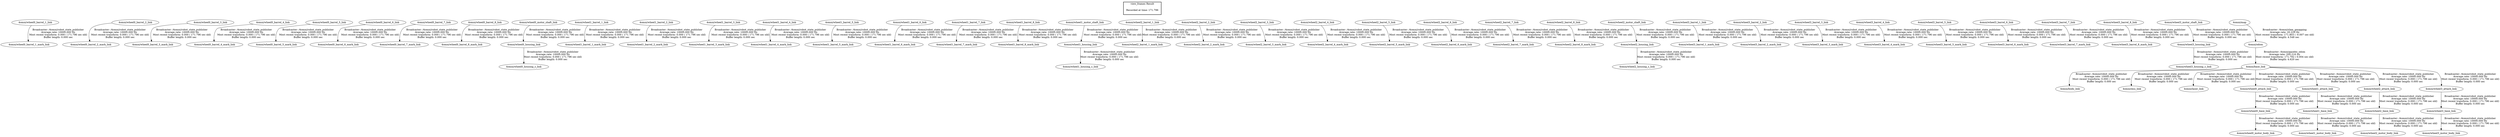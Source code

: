 digraph G {
"4omni/base_link" -> "4omni/body_link"[label="Broadcaster: /4omni/robot_state_publisher\nAverage rate: 10000.000 Hz\nMost recent transform: 0.000 ( 171.796 sec old)\nBuffer length: 0.000 sec\n"];
"4omni/odom" -> "4omni/base_link"[label="Broadcaster: /4omni/gazebo_odom\nAverage rate: 200.216 Hz\nMost recent transform: 171.792 ( 0.004 sec old)\nBuffer length: 4.620 sec\n"];
"4omni/base_link" -> "4omni/imu_link"[label="Broadcaster: /4omni/robot_state_publisher\nAverage rate: 10000.000 Hz\nMost recent transform: 0.000 ( 171.796 sec old)\nBuffer length: 0.000 sec\n"];
"4omni/base_link" -> "4omni/laser_link"[label="Broadcaster: /4omni/robot_state_publisher\nAverage rate: 10000.000 Hz\nMost recent transform: 0.000 ( 171.796 sec old)\nBuffer length: 0.000 sec\n"];
"4omni/base_link" -> "4omni/wheel0_attach_link"[label="Broadcaster: /4omni/robot_state_publisher\nAverage rate: 10000.000 Hz\nMost recent transform: 0.000 ( 171.796 sec old)\nBuffer length: 0.000 sec\n"];
"4omni/wheel0_barrel_1_link" -> "4omni/wheel0_barrel_1_mark_link"[label="Broadcaster: /4omni/robot_state_publisher\nAverage rate: 10000.000 Hz\nMost recent transform: 0.000 ( 171.796 sec old)\nBuffer length: 0.000 sec\n"];
"4omni/wheel0_barrel_2_link" -> "4omni/wheel0_barrel_2_mark_link"[label="Broadcaster: /4omni/robot_state_publisher\nAverage rate: 10000.000 Hz\nMost recent transform: 0.000 ( 171.796 sec old)\nBuffer length: 0.000 sec\n"];
"4omni/wheel0_barrel_3_link" -> "4omni/wheel0_barrel_3_mark_link"[label="Broadcaster: /4omni/robot_state_publisher\nAverage rate: 10000.000 Hz\nMost recent transform: 0.000 ( 171.796 sec old)\nBuffer length: 0.000 sec\n"];
"4omni/wheel0_barrel_4_link" -> "4omni/wheel0_barrel_4_mark_link"[label="Broadcaster: /4omni/robot_state_publisher\nAverage rate: 10000.000 Hz\nMost recent transform: 0.000 ( 171.796 sec old)\nBuffer length: 0.000 sec\n"];
"4omni/wheel0_barrel_5_link" -> "4omni/wheel0_barrel_5_mark_link"[label="Broadcaster: /4omni/robot_state_publisher\nAverage rate: 10000.000 Hz\nMost recent transform: 0.000 ( 171.796 sec old)\nBuffer length: 0.000 sec\n"];
"4omni/wheel0_barrel_6_link" -> "4omni/wheel0_barrel_6_mark_link"[label="Broadcaster: /4omni/robot_state_publisher\nAverage rate: 10000.000 Hz\nMost recent transform: 0.000 ( 171.796 sec old)\nBuffer length: 0.000 sec\n"];
"4omni/wheel0_barrel_7_link" -> "4omni/wheel0_barrel_7_mark_link"[label="Broadcaster: /4omni/robot_state_publisher\nAverage rate: 10000.000 Hz\nMost recent transform: 0.000 ( 171.796 sec old)\nBuffer length: 0.000 sec\n"];
"4omni/wheel0_barrel_8_link" -> "4omni/wheel0_barrel_8_mark_link"[label="Broadcaster: /4omni/robot_state_publisher\nAverage rate: 10000.000 Hz\nMost recent transform: 0.000 ( 171.796 sec old)\nBuffer length: 0.000 sec\n"];
"4omni/wheel0_attach_link" -> "4omni/wheel0_base_link"[label="Broadcaster: /4omni/robot_state_publisher\nAverage rate: 10000.000 Hz\nMost recent transform: 0.000 ( 171.796 sec old)\nBuffer length: 0.000 sec\n"];
"4omni/wheel0_motor_shaft_link" -> "4omni/wheel0_housing_link"[label="Broadcaster: /4omni/robot_state_publisher\nAverage rate: 10000.000 Hz\nMost recent transform: 0.000 ( 171.796 sec old)\nBuffer length: 0.000 sec\n"];
"4omni/wheel0_housing_link" -> "4omni/wheel0_housing_s_link"[label="Broadcaster: /4omni/robot_state_publisher\nAverage rate: 10000.000 Hz\nMost recent transform: 0.000 ( 171.796 sec old)\nBuffer length: 0.000 sec\n"];
"4omni/wheel0_base_link" -> "4omni/wheel0_motor_body_link"[label="Broadcaster: /4omni/robot_state_publisher\nAverage rate: 10000.000 Hz\nMost recent transform: 0.000 ( 171.796 sec old)\nBuffer length: 0.000 sec\n"];
"4omni/base_link" -> "4omni/wheel1_attach_link"[label="Broadcaster: /4omni/robot_state_publisher\nAverage rate: 10000.000 Hz\nMost recent transform: 0.000 ( 171.796 sec old)\nBuffer length: 0.000 sec\n"];
"4omni/wheel1_barrel_1_link" -> "4omni/wheel1_barrel_1_mark_link"[label="Broadcaster: /4omni/robot_state_publisher\nAverage rate: 10000.000 Hz\nMost recent transform: 0.000 ( 171.796 sec old)\nBuffer length: 0.000 sec\n"];
"4omni/wheel1_barrel_2_link" -> "4omni/wheel1_barrel_2_mark_link"[label="Broadcaster: /4omni/robot_state_publisher\nAverage rate: 10000.000 Hz\nMost recent transform: 0.000 ( 171.796 sec old)\nBuffer length: 0.000 sec\n"];
"4omni/wheel1_barrel_3_link" -> "4omni/wheel1_barrel_3_mark_link"[label="Broadcaster: /4omni/robot_state_publisher\nAverage rate: 10000.000 Hz\nMost recent transform: 0.000 ( 171.796 sec old)\nBuffer length: 0.000 sec\n"];
"4omni/wheel1_barrel_4_link" -> "4omni/wheel1_barrel_4_mark_link"[label="Broadcaster: /4omni/robot_state_publisher\nAverage rate: 10000.000 Hz\nMost recent transform: 0.000 ( 171.796 sec old)\nBuffer length: 0.000 sec\n"];
"4omni/wheel1_barrel_5_link" -> "4omni/wheel1_barrel_5_mark_link"[label="Broadcaster: /4omni/robot_state_publisher\nAverage rate: 10000.000 Hz\nMost recent transform: 0.000 ( 171.796 sec old)\nBuffer length: 0.000 sec\n"];
"4omni/wheel1_barrel_6_link" -> "4omni/wheel1_barrel_6_mark_link"[label="Broadcaster: /4omni/robot_state_publisher\nAverage rate: 10000.000 Hz\nMost recent transform: 0.000 ( 171.796 sec old)\nBuffer length: 0.000 sec\n"];
"4omni/wheel1_barrel_7_link" -> "4omni/wheel1_barrel_7_mark_link"[label="Broadcaster: /4omni/robot_state_publisher\nAverage rate: 10000.000 Hz\nMost recent transform: 0.000 ( 171.796 sec old)\nBuffer length: 0.000 sec\n"];
"4omni/wheel1_barrel_8_link" -> "4omni/wheel1_barrel_8_mark_link"[label="Broadcaster: /4omni/robot_state_publisher\nAverage rate: 10000.000 Hz\nMost recent transform: 0.000 ( 171.796 sec old)\nBuffer length: 0.000 sec\n"];
"4omni/wheel1_attach_link" -> "4omni/wheel1_base_link"[label="Broadcaster: /4omni/robot_state_publisher\nAverage rate: 10000.000 Hz\nMost recent transform: 0.000 ( 171.796 sec old)\nBuffer length: 0.000 sec\n"];
"4omni/wheel1_motor_shaft_link" -> "4omni/wheel1_housing_link"[label="Broadcaster: /4omni/robot_state_publisher\nAverage rate: 10000.000 Hz\nMost recent transform: 0.000 ( 171.796 sec old)\nBuffer length: 0.000 sec\n"];
"4omni/wheel1_housing_link" -> "4omni/wheel1_housing_s_link"[label="Broadcaster: /4omni/robot_state_publisher\nAverage rate: 10000.000 Hz\nMost recent transform: 0.000 ( 171.796 sec old)\nBuffer length: 0.000 sec\n"];
"4omni/wheel1_base_link" -> "4omni/wheel1_motor_body_link"[label="Broadcaster: /4omni/robot_state_publisher\nAverage rate: 10000.000 Hz\nMost recent transform: 0.000 ( 171.796 sec old)\nBuffer length: 0.000 sec\n"];
"4omni/base_link" -> "4omni/wheel2_attach_link"[label="Broadcaster: /4omni/robot_state_publisher\nAverage rate: 10000.000 Hz\nMost recent transform: 0.000 ( 171.796 sec old)\nBuffer length: 0.000 sec\n"];
"4omni/wheel2_barrel_1_link" -> "4omni/wheel2_barrel_1_mark_link"[label="Broadcaster: /4omni/robot_state_publisher\nAverage rate: 10000.000 Hz\nMost recent transform: 0.000 ( 171.796 sec old)\nBuffer length: 0.000 sec\n"];
"4omni/wheel2_barrel_2_link" -> "4omni/wheel2_barrel_2_mark_link"[label="Broadcaster: /4omni/robot_state_publisher\nAverage rate: 10000.000 Hz\nMost recent transform: 0.000 ( 171.796 sec old)\nBuffer length: 0.000 sec\n"];
"4omni/wheel2_barrel_3_link" -> "4omni/wheel2_barrel_3_mark_link"[label="Broadcaster: /4omni/robot_state_publisher\nAverage rate: 10000.000 Hz\nMost recent transform: 0.000 ( 171.796 sec old)\nBuffer length: 0.000 sec\n"];
"4omni/wheel2_barrel_4_link" -> "4omni/wheel2_barrel_4_mark_link"[label="Broadcaster: /4omni/robot_state_publisher\nAverage rate: 10000.000 Hz\nMost recent transform: 0.000 ( 171.796 sec old)\nBuffer length: 0.000 sec\n"];
"4omni/wheel2_barrel_5_link" -> "4omni/wheel2_barrel_5_mark_link"[label="Broadcaster: /4omni/robot_state_publisher\nAverage rate: 10000.000 Hz\nMost recent transform: 0.000 ( 171.796 sec old)\nBuffer length: 0.000 sec\n"];
"4omni/wheel2_barrel_6_link" -> "4omni/wheel2_barrel_6_mark_link"[label="Broadcaster: /4omni/robot_state_publisher\nAverage rate: 10000.000 Hz\nMost recent transform: 0.000 ( 171.796 sec old)\nBuffer length: 0.000 sec\n"];
"4omni/wheel2_barrel_7_link" -> "4omni/wheel2_barrel_7_mark_link"[label="Broadcaster: /4omni/robot_state_publisher\nAverage rate: 10000.000 Hz\nMost recent transform: 0.000 ( 171.796 sec old)\nBuffer length: 0.000 sec\n"];
"4omni/wheel2_barrel_8_link" -> "4omni/wheel2_barrel_8_mark_link"[label="Broadcaster: /4omni/robot_state_publisher\nAverage rate: 10000.000 Hz\nMost recent transform: 0.000 ( 171.796 sec old)\nBuffer length: 0.000 sec\n"];
"4omni/wheel2_attach_link" -> "4omni/wheel2_base_link"[label="Broadcaster: /4omni/robot_state_publisher\nAverage rate: 10000.000 Hz\nMost recent transform: 0.000 ( 171.796 sec old)\nBuffer length: 0.000 sec\n"];
"4omni/wheel2_motor_shaft_link" -> "4omni/wheel2_housing_link"[label="Broadcaster: /4omni/robot_state_publisher\nAverage rate: 10000.000 Hz\nMost recent transform: 0.000 ( 171.796 sec old)\nBuffer length: 0.000 sec\n"];
"4omni/wheel2_housing_link" -> "4omni/wheel2_housing_s_link"[label="Broadcaster: /4omni/robot_state_publisher\nAverage rate: 10000.000 Hz\nMost recent transform: 0.000 ( 171.796 sec old)\nBuffer length: 0.000 sec\n"];
"4omni/wheel2_base_link" -> "4omni/wheel2_motor_body_link"[label="Broadcaster: /4omni/robot_state_publisher\nAverage rate: 10000.000 Hz\nMost recent transform: 0.000 ( 171.796 sec old)\nBuffer length: 0.000 sec\n"];
"4omni/base_link" -> "4omni/wheel3_attach_link"[label="Broadcaster: /4omni/robot_state_publisher\nAverage rate: 10000.000 Hz\nMost recent transform: 0.000 ( 171.796 sec old)\nBuffer length: 0.000 sec\n"];
"4omni/wheel3_barrel_1_link" -> "4omni/wheel3_barrel_1_mark_link"[label="Broadcaster: /4omni/robot_state_publisher\nAverage rate: 10000.000 Hz\nMost recent transform: 0.000 ( 171.796 sec old)\nBuffer length: 0.000 sec\n"];
"4omni/wheel3_barrel_2_link" -> "4omni/wheel3_barrel_2_mark_link"[label="Broadcaster: /4omni/robot_state_publisher\nAverage rate: 10000.000 Hz\nMost recent transform: 0.000 ( 171.796 sec old)\nBuffer length: 0.000 sec\n"];
"4omni/wheel3_barrel_3_link" -> "4omni/wheel3_barrel_3_mark_link"[label="Broadcaster: /4omni/robot_state_publisher\nAverage rate: 10000.000 Hz\nMost recent transform: 0.000 ( 171.796 sec old)\nBuffer length: 0.000 sec\n"];
"4omni/wheel3_barrel_4_link" -> "4omni/wheel3_barrel_4_mark_link"[label="Broadcaster: /4omni/robot_state_publisher\nAverage rate: 10000.000 Hz\nMost recent transform: 0.000 ( 171.796 sec old)\nBuffer length: 0.000 sec\n"];
"4omni/wheel3_barrel_5_link" -> "4omni/wheel3_barrel_5_mark_link"[label="Broadcaster: /4omni/robot_state_publisher\nAverage rate: 10000.000 Hz\nMost recent transform: 0.000 ( 171.796 sec old)\nBuffer length: 0.000 sec\n"];
"4omni/wheel3_barrel_6_link" -> "4omni/wheel3_barrel_6_mark_link"[label="Broadcaster: /4omni/robot_state_publisher\nAverage rate: 10000.000 Hz\nMost recent transform: 0.000 ( 171.796 sec old)\nBuffer length: 0.000 sec\n"];
"4omni/wheel3_barrel_7_link" -> "4omni/wheel3_barrel_7_mark_link"[label="Broadcaster: /4omni/robot_state_publisher\nAverage rate: 10000.000 Hz\nMost recent transform: 0.000 ( 171.796 sec old)\nBuffer length: 0.000 sec\n"];
"4omni/wheel3_barrel_8_link" -> "4omni/wheel3_barrel_8_mark_link"[label="Broadcaster: /4omni/robot_state_publisher\nAverage rate: 10000.000 Hz\nMost recent transform: 0.000 ( 171.796 sec old)\nBuffer length: 0.000 sec\n"];
"4omni/wheel3_attach_link" -> "4omni/wheel3_base_link"[label="Broadcaster: /4omni/robot_state_publisher\nAverage rate: 10000.000 Hz\nMost recent transform: 0.000 ( 171.796 sec old)\nBuffer length: 0.000 sec\n"];
"4omni/wheel3_motor_shaft_link" -> "4omni/wheel3_housing_link"[label="Broadcaster: /4omni/robot_state_publisher\nAverage rate: 10000.000 Hz\nMost recent transform: 0.000 ( 171.796 sec old)\nBuffer length: 0.000 sec\n"];
"4omni/wheel3_housing_link" -> "4omni/wheel3_housing_s_link"[label="Broadcaster: /4omni/robot_state_publisher\nAverage rate: 10000.000 Hz\nMost recent transform: 0.000 ( 171.796 sec old)\nBuffer length: 0.000 sec\n"];
"4omni/wheel3_base_link" -> "4omni/wheel3_motor_body_link"[label="Broadcaster: /4omni/robot_state_publisher\nAverage rate: 10000.000 Hz\nMost recent transform: 0.000 ( 171.796 sec old)\nBuffer length: 0.000 sec\n"];
"4omni/map" -> "4omni/odom"[label="Broadcaster: /4omni/slam_gmapping\nAverage rate: 20.229 Hz\nMost recent transform: 171.803 ( -0.007 sec old)\nBuffer length: 4.548 sec\n"];
edge [style=invis];
 subgraph cluster_legend { style=bold; color=black; label ="view_frames Result";
"Recorded at time: 171.796"[ shape=plaintext ] ;
 }->"4omni/wheel0_barrel_1_link";
edge [style=invis];
 subgraph cluster_legend { style=bold; color=black; label ="view_frames Result";
"Recorded at time: 171.796"[ shape=plaintext ] ;
 }->"4omni/wheel0_barrel_2_link";
edge [style=invis];
 subgraph cluster_legend { style=bold; color=black; label ="view_frames Result";
"Recorded at time: 171.796"[ shape=plaintext ] ;
 }->"4omni/wheel0_barrel_3_link";
edge [style=invis];
 subgraph cluster_legend { style=bold; color=black; label ="view_frames Result";
"Recorded at time: 171.796"[ shape=plaintext ] ;
 }->"4omni/wheel0_barrel_4_link";
edge [style=invis];
 subgraph cluster_legend { style=bold; color=black; label ="view_frames Result";
"Recorded at time: 171.796"[ shape=plaintext ] ;
 }->"4omni/wheel0_barrel_5_link";
edge [style=invis];
 subgraph cluster_legend { style=bold; color=black; label ="view_frames Result";
"Recorded at time: 171.796"[ shape=plaintext ] ;
 }->"4omni/wheel0_barrel_6_link";
edge [style=invis];
 subgraph cluster_legend { style=bold; color=black; label ="view_frames Result";
"Recorded at time: 171.796"[ shape=plaintext ] ;
 }->"4omni/wheel0_barrel_7_link";
edge [style=invis];
 subgraph cluster_legend { style=bold; color=black; label ="view_frames Result";
"Recorded at time: 171.796"[ shape=plaintext ] ;
 }->"4omni/wheel0_barrel_8_link";
edge [style=invis];
 subgraph cluster_legend { style=bold; color=black; label ="view_frames Result";
"Recorded at time: 171.796"[ shape=plaintext ] ;
 }->"4omni/wheel0_motor_shaft_link";
edge [style=invis];
 subgraph cluster_legend { style=bold; color=black; label ="view_frames Result";
"Recorded at time: 171.796"[ shape=plaintext ] ;
 }->"4omni/wheel1_barrel_1_link";
edge [style=invis];
 subgraph cluster_legend { style=bold; color=black; label ="view_frames Result";
"Recorded at time: 171.796"[ shape=plaintext ] ;
 }->"4omni/wheel1_barrel_2_link";
edge [style=invis];
 subgraph cluster_legend { style=bold; color=black; label ="view_frames Result";
"Recorded at time: 171.796"[ shape=plaintext ] ;
 }->"4omni/wheel1_barrel_3_link";
edge [style=invis];
 subgraph cluster_legend { style=bold; color=black; label ="view_frames Result";
"Recorded at time: 171.796"[ shape=plaintext ] ;
 }->"4omni/wheel1_barrel_4_link";
edge [style=invis];
 subgraph cluster_legend { style=bold; color=black; label ="view_frames Result";
"Recorded at time: 171.796"[ shape=plaintext ] ;
 }->"4omni/wheel1_barrel_5_link";
edge [style=invis];
 subgraph cluster_legend { style=bold; color=black; label ="view_frames Result";
"Recorded at time: 171.796"[ shape=plaintext ] ;
 }->"4omni/wheel1_barrel_6_link";
edge [style=invis];
 subgraph cluster_legend { style=bold; color=black; label ="view_frames Result";
"Recorded at time: 171.796"[ shape=plaintext ] ;
 }->"4omni/wheel1_barrel_7_link";
edge [style=invis];
 subgraph cluster_legend { style=bold; color=black; label ="view_frames Result";
"Recorded at time: 171.796"[ shape=plaintext ] ;
 }->"4omni/wheel1_barrel_8_link";
edge [style=invis];
 subgraph cluster_legend { style=bold; color=black; label ="view_frames Result";
"Recorded at time: 171.796"[ shape=plaintext ] ;
 }->"4omni/wheel1_motor_shaft_link";
edge [style=invis];
 subgraph cluster_legend { style=bold; color=black; label ="view_frames Result";
"Recorded at time: 171.796"[ shape=plaintext ] ;
 }->"4omni/wheel2_barrel_1_link";
edge [style=invis];
 subgraph cluster_legend { style=bold; color=black; label ="view_frames Result";
"Recorded at time: 171.796"[ shape=plaintext ] ;
 }->"4omni/wheel2_barrel_2_link";
edge [style=invis];
 subgraph cluster_legend { style=bold; color=black; label ="view_frames Result";
"Recorded at time: 171.796"[ shape=plaintext ] ;
 }->"4omni/wheel2_barrel_3_link";
edge [style=invis];
 subgraph cluster_legend { style=bold; color=black; label ="view_frames Result";
"Recorded at time: 171.796"[ shape=plaintext ] ;
 }->"4omni/wheel2_barrel_4_link";
edge [style=invis];
 subgraph cluster_legend { style=bold; color=black; label ="view_frames Result";
"Recorded at time: 171.796"[ shape=plaintext ] ;
 }->"4omni/wheel2_barrel_5_link";
edge [style=invis];
 subgraph cluster_legend { style=bold; color=black; label ="view_frames Result";
"Recorded at time: 171.796"[ shape=plaintext ] ;
 }->"4omni/wheel2_barrel_6_link";
edge [style=invis];
 subgraph cluster_legend { style=bold; color=black; label ="view_frames Result";
"Recorded at time: 171.796"[ shape=plaintext ] ;
 }->"4omni/wheel2_barrel_7_link";
edge [style=invis];
 subgraph cluster_legend { style=bold; color=black; label ="view_frames Result";
"Recorded at time: 171.796"[ shape=plaintext ] ;
 }->"4omni/wheel2_barrel_8_link";
edge [style=invis];
 subgraph cluster_legend { style=bold; color=black; label ="view_frames Result";
"Recorded at time: 171.796"[ shape=plaintext ] ;
 }->"4omni/wheel2_motor_shaft_link";
edge [style=invis];
 subgraph cluster_legend { style=bold; color=black; label ="view_frames Result";
"Recorded at time: 171.796"[ shape=plaintext ] ;
 }->"4omni/wheel3_barrel_1_link";
edge [style=invis];
 subgraph cluster_legend { style=bold; color=black; label ="view_frames Result";
"Recorded at time: 171.796"[ shape=plaintext ] ;
 }->"4omni/wheel3_barrel_2_link";
edge [style=invis];
 subgraph cluster_legend { style=bold; color=black; label ="view_frames Result";
"Recorded at time: 171.796"[ shape=plaintext ] ;
 }->"4omni/wheel3_barrel_3_link";
edge [style=invis];
 subgraph cluster_legend { style=bold; color=black; label ="view_frames Result";
"Recorded at time: 171.796"[ shape=plaintext ] ;
 }->"4omni/wheel3_barrel_4_link";
edge [style=invis];
 subgraph cluster_legend { style=bold; color=black; label ="view_frames Result";
"Recorded at time: 171.796"[ shape=plaintext ] ;
 }->"4omni/wheel3_barrel_5_link";
edge [style=invis];
 subgraph cluster_legend { style=bold; color=black; label ="view_frames Result";
"Recorded at time: 171.796"[ shape=plaintext ] ;
 }->"4omni/wheel3_barrel_6_link";
edge [style=invis];
 subgraph cluster_legend { style=bold; color=black; label ="view_frames Result";
"Recorded at time: 171.796"[ shape=plaintext ] ;
 }->"4omni/wheel3_barrel_7_link";
edge [style=invis];
 subgraph cluster_legend { style=bold; color=black; label ="view_frames Result";
"Recorded at time: 171.796"[ shape=plaintext ] ;
 }->"4omni/wheel3_barrel_8_link";
edge [style=invis];
 subgraph cluster_legend { style=bold; color=black; label ="view_frames Result";
"Recorded at time: 171.796"[ shape=plaintext ] ;
 }->"4omni/wheel3_motor_shaft_link";
edge [style=invis];
 subgraph cluster_legend { style=bold; color=black; label ="view_frames Result";
"Recorded at time: 171.796"[ shape=plaintext ] ;
 }->"4omni/map";
}